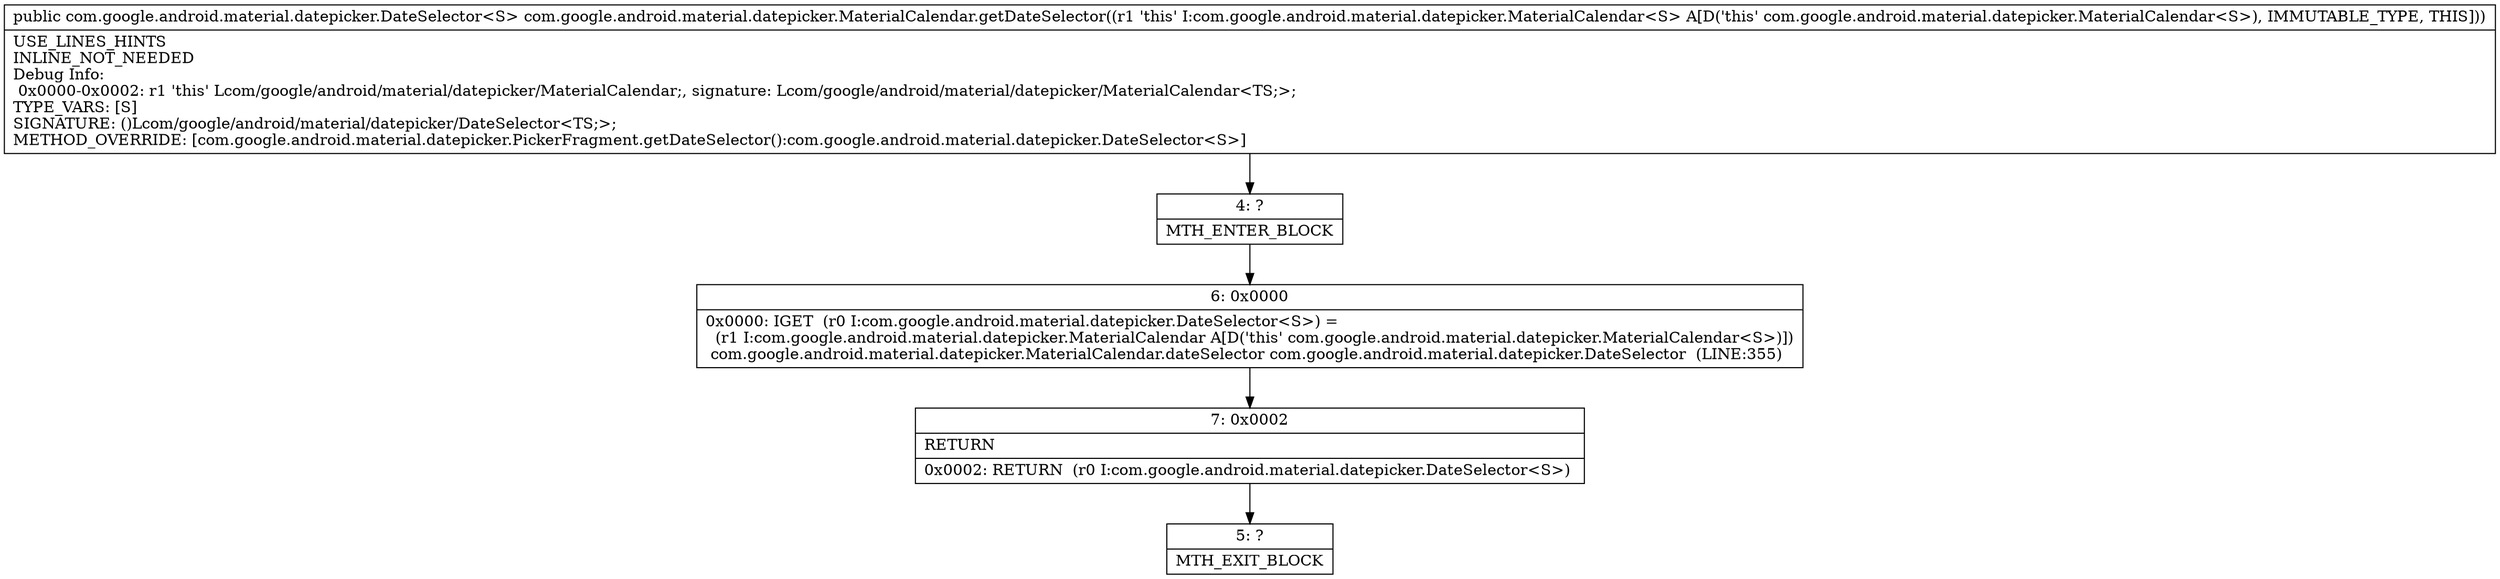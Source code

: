 digraph "CFG forcom.google.android.material.datepicker.MaterialCalendar.getDateSelector()Lcom\/google\/android\/material\/datepicker\/DateSelector;" {
Node_4 [shape=record,label="{4\:\ ?|MTH_ENTER_BLOCK\l}"];
Node_6 [shape=record,label="{6\:\ 0x0000|0x0000: IGET  (r0 I:com.google.android.material.datepicker.DateSelector\<S\>) = \l  (r1 I:com.google.android.material.datepicker.MaterialCalendar A[D('this' com.google.android.material.datepicker.MaterialCalendar\<S\>)])\l com.google.android.material.datepicker.MaterialCalendar.dateSelector com.google.android.material.datepicker.DateSelector  (LINE:355)\l}"];
Node_7 [shape=record,label="{7\:\ 0x0002|RETURN\l|0x0002: RETURN  (r0 I:com.google.android.material.datepicker.DateSelector\<S\>) \l}"];
Node_5 [shape=record,label="{5\:\ ?|MTH_EXIT_BLOCK\l}"];
MethodNode[shape=record,label="{public com.google.android.material.datepicker.DateSelector\<S\> com.google.android.material.datepicker.MaterialCalendar.getDateSelector((r1 'this' I:com.google.android.material.datepicker.MaterialCalendar\<S\> A[D('this' com.google.android.material.datepicker.MaterialCalendar\<S\>), IMMUTABLE_TYPE, THIS]))  | USE_LINES_HINTS\lINLINE_NOT_NEEDED\lDebug Info:\l  0x0000\-0x0002: r1 'this' Lcom\/google\/android\/material\/datepicker\/MaterialCalendar;, signature: Lcom\/google\/android\/material\/datepicker\/MaterialCalendar\<TS;\>;\lTYPE_VARS: [S]\lSIGNATURE: ()Lcom\/google\/android\/material\/datepicker\/DateSelector\<TS;\>;\lMETHOD_OVERRIDE: [com.google.android.material.datepicker.PickerFragment.getDateSelector():com.google.android.material.datepicker.DateSelector\<S\>]\l}"];
MethodNode -> Node_4;Node_4 -> Node_6;
Node_6 -> Node_7;
Node_7 -> Node_5;
}


